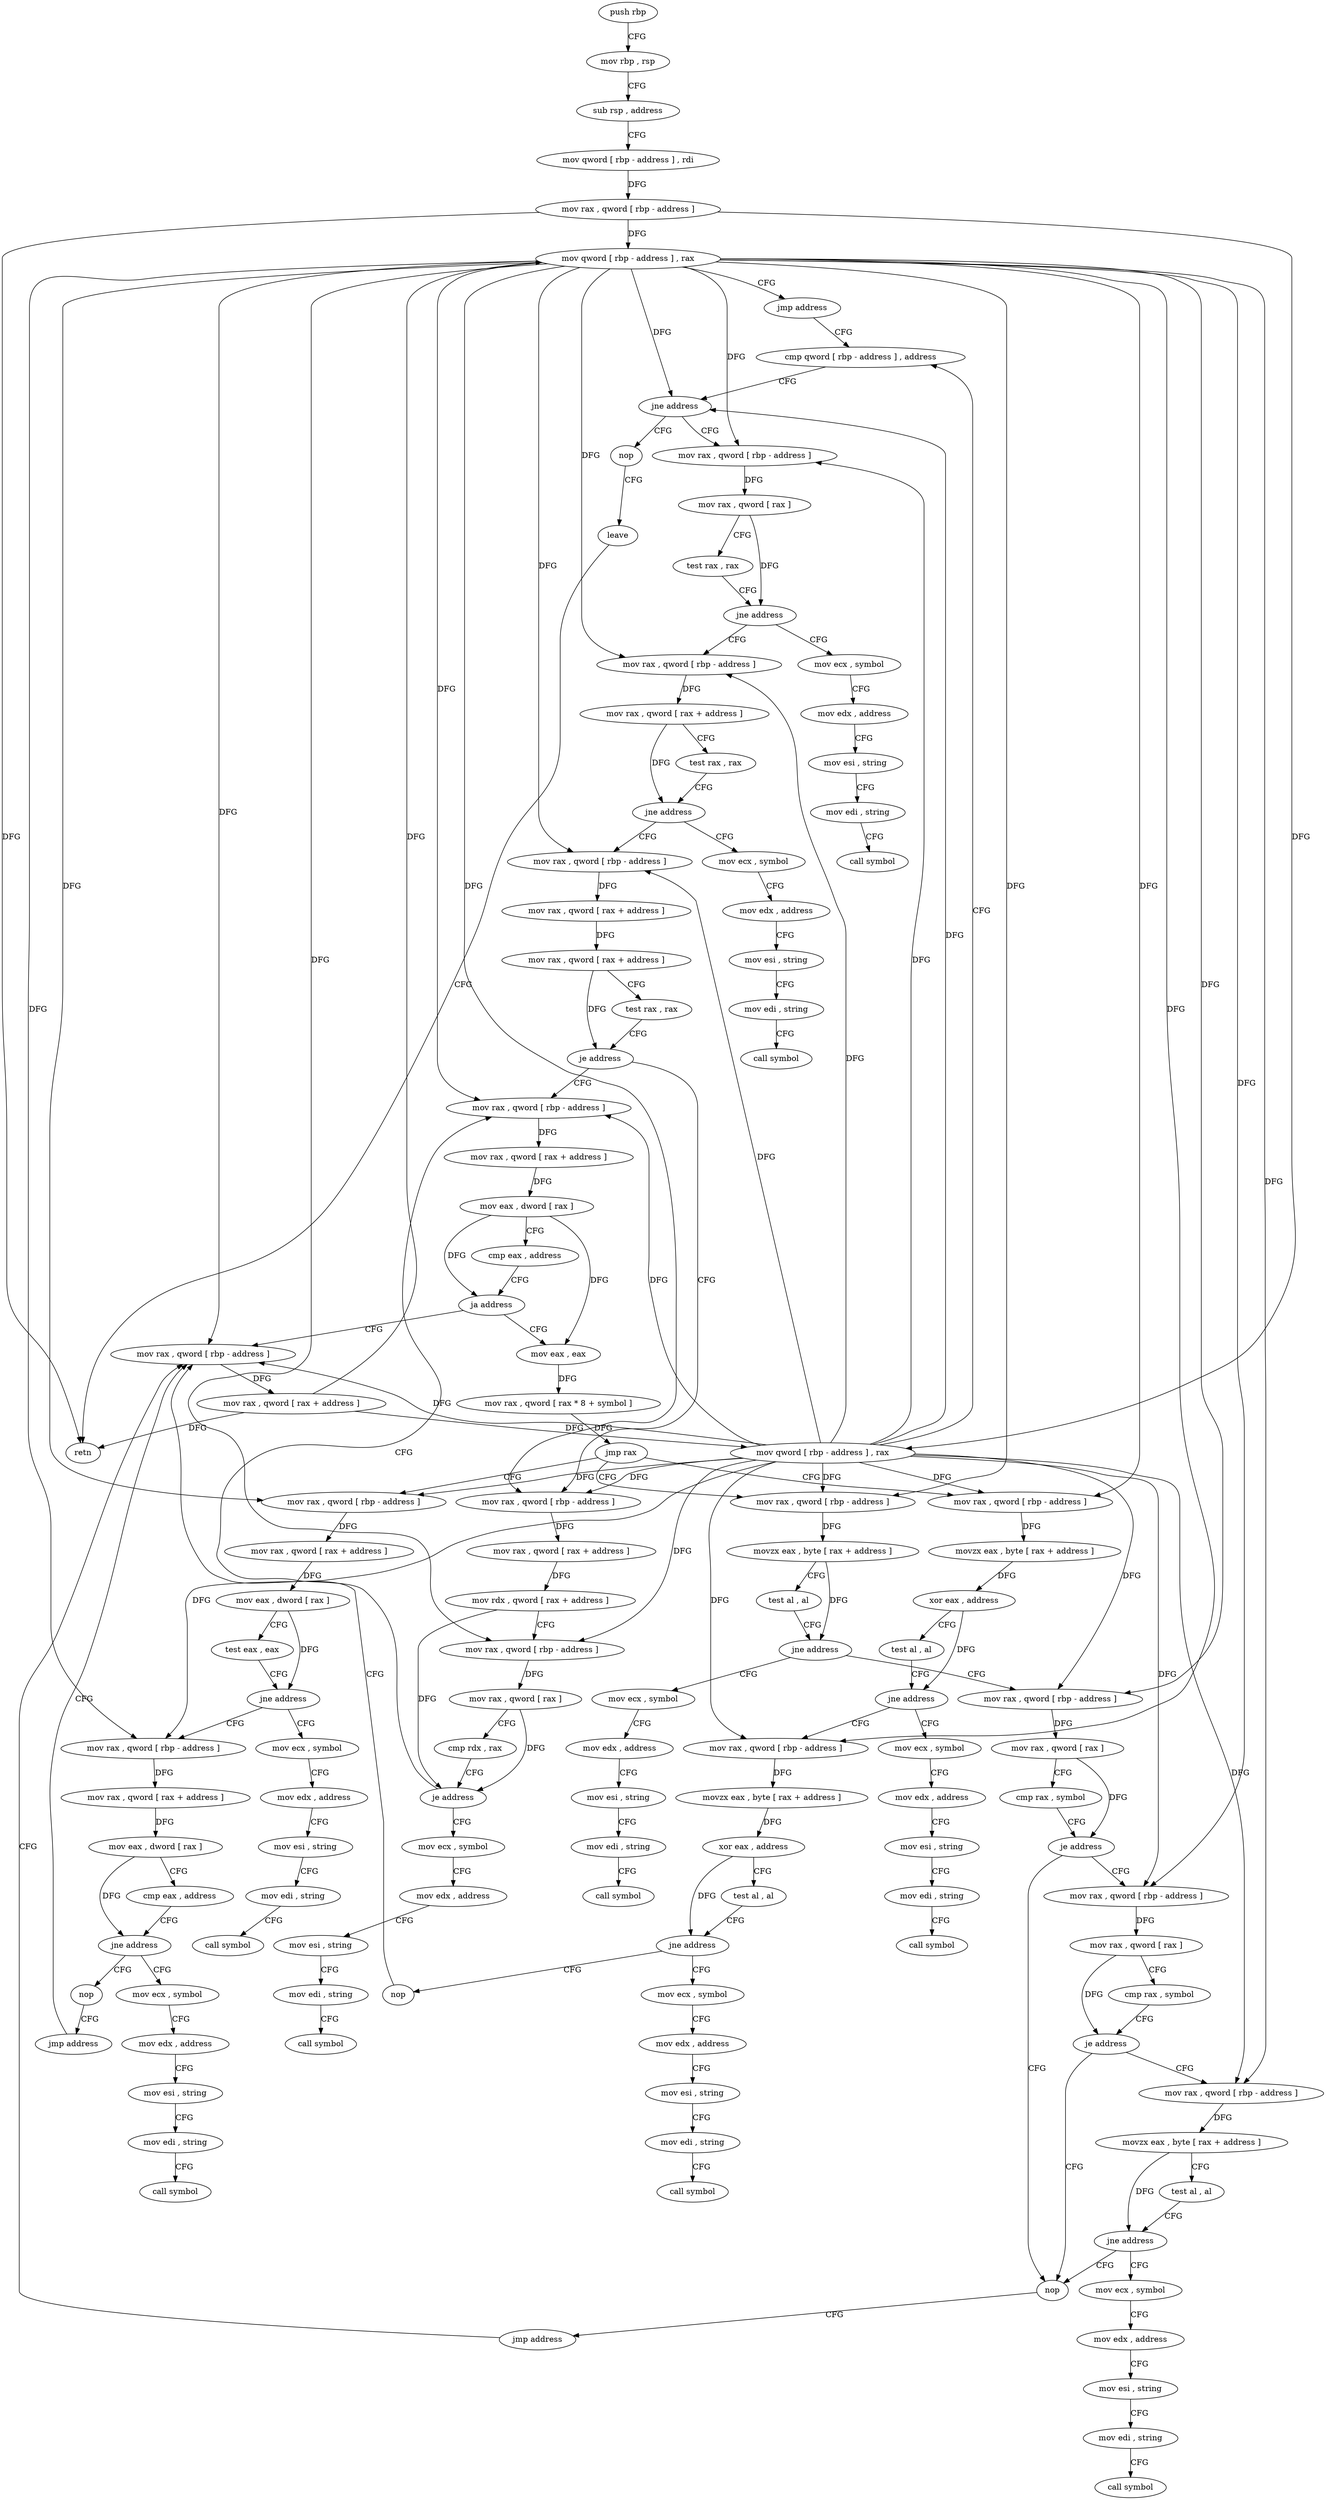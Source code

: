 digraph "func" {
"4222368" [label = "push rbp" ]
"4222369" [label = "mov rbp , rsp" ]
"4222372" [label = "sub rsp , address" ]
"4222376" [label = "mov qword [ rbp - address ] , rdi" ]
"4222380" [label = "mov rax , qword [ rbp - address ]" ]
"4222384" [label = "mov qword [ rbp - address ] , rax" ]
"4222388" [label = "jmp address" ]
"4222876" [label = "cmp qword [ rbp - address ] , address" ]
"4222881" [label = "jne address" ]
"4222393" [label = "mov rax , qword [ rbp - address ]" ]
"4222887" [label = "nop" ]
"4222397" [label = "mov rax , qword [ rax ]" ]
"4222400" [label = "test rax , rax" ]
"4222403" [label = "jne address" ]
"4222430" [label = "mov rax , qword [ rbp - address ]" ]
"4222405" [label = "mov ecx , symbol" ]
"4222888" [label = "leave" ]
"4222889" [label = "retn" ]
"4222434" [label = "mov rax , qword [ rax + address ]" ]
"4222441" [label = "test rax , rax" ]
"4222444" [label = "jne address" ]
"4222471" [label = "mov rax , qword [ rbp - address ]" ]
"4222446" [label = "mov ecx , symbol" ]
"4222410" [label = "mov edx , address" ]
"4222415" [label = "mov esi , string" ]
"4222420" [label = "mov edi , string" ]
"4222425" [label = "call symbol" ]
"4222475" [label = "mov rax , qword [ rax + address ]" ]
"4222482" [label = "mov rax , qword [ rax + address ]" ]
"4222486" [label = "test rax , rax" ]
"4222489" [label = "je address" ]
"4222543" [label = "mov rax , qword [ rbp - address ]" ]
"4222491" [label = "mov rax , qword [ rbp - address ]" ]
"4222451" [label = "mov edx , address" ]
"4222456" [label = "mov esi , string" ]
"4222461" [label = "mov edi , string" ]
"4222466" [label = "call symbol" ]
"4222547" [label = "mov rax , qword [ rax + address ]" ]
"4222554" [label = "mov eax , dword [ rax ]" ]
"4222556" [label = "cmp eax , address" ]
"4222559" [label = "ja address" ]
"4222861" [label = "mov rax , qword [ rbp - address ]" ]
"4222565" [label = "mov eax , eax" ]
"4222495" [label = "mov rax , qword [ rax + address ]" ]
"4222502" [label = "mov rdx , qword [ rax + address ]" ]
"4222506" [label = "mov rax , qword [ rbp - address ]" ]
"4222510" [label = "mov rax , qword [ rax ]" ]
"4222513" [label = "cmp rdx , rax" ]
"4222516" [label = "je address" ]
"4222518" [label = "mov ecx , symbol" ]
"4222865" [label = "mov rax , qword [ rax + address ]" ]
"4222872" [label = "mov qword [ rbp - address ] , rax" ]
"4222567" [label = "mov rax , qword [ rax * 8 + symbol ]" ]
"4222575" [label = "jmp rax" ]
"4222577" [label = "mov rax , qword [ rbp - address ]" ]
"4222666" [label = "mov rax , qword [ rbp - address ]" ]
"4222774" [label = "mov rax , qword [ rbp - address ]" ]
"4222523" [label = "mov edx , address" ]
"4222528" [label = "mov esi , string" ]
"4222533" [label = "mov edi , string" ]
"4222538" [label = "call symbol" ]
"4222581" [label = "mov rax , qword [ rax + address ]" ]
"4222588" [label = "mov eax , dword [ rax ]" ]
"4222590" [label = "test eax , eax" ]
"4222592" [label = "jne address" ]
"4222619" [label = "mov rax , qword [ rbp - address ]" ]
"4222594" [label = "mov ecx , symbol" ]
"4222670" [label = "movzx eax , byte [ rax + address ]" ]
"4222674" [label = "test al , al" ]
"4222676" [label = "jne address" ]
"4222703" [label = "mov rax , qword [ rbp - address ]" ]
"4222678" [label = "mov ecx , symbol" ]
"4222778" [label = "movzx eax , byte [ rax + address ]" ]
"4222782" [label = "xor eax , address" ]
"4222785" [label = "test al , al" ]
"4222787" [label = "jne address" ]
"4222814" [label = "mov rax , qword [ rbp - address ]" ]
"4222789" [label = "mov ecx , symbol" ]
"4222623" [label = "mov rax , qword [ rax + address ]" ]
"4222630" [label = "mov eax , dword [ rax ]" ]
"4222632" [label = "cmp eax , address" ]
"4222635" [label = "jne address" ]
"4222854" [label = "nop" ]
"4222641" [label = "mov ecx , symbol" ]
"4222599" [label = "mov edx , address" ]
"4222604" [label = "mov esi , string" ]
"4222609" [label = "mov edi , string" ]
"4222614" [label = "call symbol" ]
"4222707" [label = "mov rax , qword [ rax ]" ]
"4222710" [label = "cmp rax , symbol" ]
"4222716" [label = "je address" ]
"4222857" [label = "nop" ]
"4222722" [label = "mov rax , qword [ rbp - address ]" ]
"4222683" [label = "mov edx , address" ]
"4222688" [label = "mov esi , string" ]
"4222693" [label = "mov edi , string" ]
"4222698" [label = "call symbol" ]
"4222818" [label = "movzx eax , byte [ rax + address ]" ]
"4222822" [label = "xor eax , address" ]
"4222825" [label = "test al , al" ]
"4222827" [label = "jne address" ]
"4222860" [label = "nop" ]
"4222829" [label = "mov ecx , symbol" ]
"4222794" [label = "mov edx , address" ]
"4222799" [label = "mov esi , string" ]
"4222804" [label = "mov edi , string" ]
"4222809" [label = "call symbol" ]
"4222855" [label = "jmp address" ]
"4222646" [label = "mov edx , address" ]
"4222651" [label = "mov esi , string" ]
"4222656" [label = "mov edi , string" ]
"4222661" [label = "call symbol" ]
"4222858" [label = "jmp address" ]
"4222726" [label = "mov rax , qword [ rax ]" ]
"4222729" [label = "cmp rax , symbol" ]
"4222735" [label = "je address" ]
"4222737" [label = "mov rax , qword [ rbp - address ]" ]
"4222834" [label = "mov edx , address" ]
"4222839" [label = "mov esi , string" ]
"4222844" [label = "mov edi , string" ]
"4222849" [label = "call symbol" ]
"4222741" [label = "movzx eax , byte [ rax + address ]" ]
"4222745" [label = "test al , al" ]
"4222747" [label = "jne address" ]
"4222749" [label = "mov ecx , symbol" ]
"4222754" [label = "mov edx , address" ]
"4222759" [label = "mov esi , string" ]
"4222764" [label = "mov edi , string" ]
"4222769" [label = "call symbol" ]
"4222368" -> "4222369" [ label = "CFG" ]
"4222369" -> "4222372" [ label = "CFG" ]
"4222372" -> "4222376" [ label = "CFG" ]
"4222376" -> "4222380" [ label = "DFG" ]
"4222380" -> "4222384" [ label = "DFG" ]
"4222380" -> "4222889" [ label = "DFG" ]
"4222380" -> "4222872" [ label = "DFG" ]
"4222384" -> "4222388" [ label = "CFG" ]
"4222384" -> "4222881" [ label = "DFG" ]
"4222384" -> "4222393" [ label = "DFG" ]
"4222384" -> "4222430" [ label = "DFG" ]
"4222384" -> "4222471" [ label = "DFG" ]
"4222384" -> "4222543" [ label = "DFG" ]
"4222384" -> "4222491" [ label = "DFG" ]
"4222384" -> "4222506" [ label = "DFG" ]
"4222384" -> "4222861" [ label = "DFG" ]
"4222384" -> "4222577" [ label = "DFG" ]
"4222384" -> "4222666" [ label = "DFG" ]
"4222384" -> "4222774" [ label = "DFG" ]
"4222384" -> "4222619" [ label = "DFG" ]
"4222384" -> "4222703" [ label = "DFG" ]
"4222384" -> "4222814" [ label = "DFG" ]
"4222384" -> "4222722" [ label = "DFG" ]
"4222384" -> "4222737" [ label = "DFG" ]
"4222388" -> "4222876" [ label = "CFG" ]
"4222876" -> "4222881" [ label = "CFG" ]
"4222881" -> "4222393" [ label = "CFG" ]
"4222881" -> "4222887" [ label = "CFG" ]
"4222393" -> "4222397" [ label = "DFG" ]
"4222887" -> "4222888" [ label = "CFG" ]
"4222397" -> "4222400" [ label = "CFG" ]
"4222397" -> "4222403" [ label = "DFG" ]
"4222400" -> "4222403" [ label = "CFG" ]
"4222403" -> "4222430" [ label = "CFG" ]
"4222403" -> "4222405" [ label = "CFG" ]
"4222430" -> "4222434" [ label = "DFG" ]
"4222405" -> "4222410" [ label = "CFG" ]
"4222888" -> "4222889" [ label = "CFG" ]
"4222434" -> "4222441" [ label = "CFG" ]
"4222434" -> "4222444" [ label = "DFG" ]
"4222441" -> "4222444" [ label = "CFG" ]
"4222444" -> "4222471" [ label = "CFG" ]
"4222444" -> "4222446" [ label = "CFG" ]
"4222471" -> "4222475" [ label = "DFG" ]
"4222446" -> "4222451" [ label = "CFG" ]
"4222410" -> "4222415" [ label = "CFG" ]
"4222415" -> "4222420" [ label = "CFG" ]
"4222420" -> "4222425" [ label = "CFG" ]
"4222475" -> "4222482" [ label = "DFG" ]
"4222482" -> "4222486" [ label = "CFG" ]
"4222482" -> "4222489" [ label = "DFG" ]
"4222486" -> "4222489" [ label = "CFG" ]
"4222489" -> "4222543" [ label = "CFG" ]
"4222489" -> "4222491" [ label = "CFG" ]
"4222543" -> "4222547" [ label = "DFG" ]
"4222491" -> "4222495" [ label = "DFG" ]
"4222451" -> "4222456" [ label = "CFG" ]
"4222456" -> "4222461" [ label = "CFG" ]
"4222461" -> "4222466" [ label = "CFG" ]
"4222547" -> "4222554" [ label = "DFG" ]
"4222554" -> "4222556" [ label = "CFG" ]
"4222554" -> "4222559" [ label = "DFG" ]
"4222554" -> "4222565" [ label = "DFG" ]
"4222556" -> "4222559" [ label = "CFG" ]
"4222559" -> "4222861" [ label = "CFG" ]
"4222559" -> "4222565" [ label = "CFG" ]
"4222861" -> "4222865" [ label = "DFG" ]
"4222565" -> "4222567" [ label = "DFG" ]
"4222495" -> "4222502" [ label = "DFG" ]
"4222502" -> "4222506" [ label = "CFG" ]
"4222502" -> "4222516" [ label = "DFG" ]
"4222506" -> "4222510" [ label = "DFG" ]
"4222510" -> "4222513" [ label = "CFG" ]
"4222510" -> "4222516" [ label = "DFG" ]
"4222513" -> "4222516" [ label = "CFG" ]
"4222516" -> "4222543" [ label = "CFG" ]
"4222516" -> "4222518" [ label = "CFG" ]
"4222518" -> "4222523" [ label = "CFG" ]
"4222865" -> "4222872" [ label = "DFG" ]
"4222865" -> "4222384" [ label = "DFG" ]
"4222865" -> "4222889" [ label = "DFG" ]
"4222872" -> "4222876" [ label = "CFG" ]
"4222872" -> "4222881" [ label = "DFG" ]
"4222872" -> "4222393" [ label = "DFG" ]
"4222872" -> "4222430" [ label = "DFG" ]
"4222872" -> "4222471" [ label = "DFG" ]
"4222872" -> "4222543" [ label = "DFG" ]
"4222872" -> "4222491" [ label = "DFG" ]
"4222872" -> "4222506" [ label = "DFG" ]
"4222872" -> "4222861" [ label = "DFG" ]
"4222872" -> "4222577" [ label = "DFG" ]
"4222872" -> "4222666" [ label = "DFG" ]
"4222872" -> "4222774" [ label = "DFG" ]
"4222872" -> "4222619" [ label = "DFG" ]
"4222872" -> "4222703" [ label = "DFG" ]
"4222872" -> "4222814" [ label = "DFG" ]
"4222872" -> "4222722" [ label = "DFG" ]
"4222872" -> "4222737" [ label = "DFG" ]
"4222567" -> "4222575" [ label = "DFG" ]
"4222575" -> "4222577" [ label = "CFG" ]
"4222575" -> "4222666" [ label = "CFG" ]
"4222575" -> "4222774" [ label = "CFG" ]
"4222577" -> "4222581" [ label = "DFG" ]
"4222666" -> "4222670" [ label = "DFG" ]
"4222774" -> "4222778" [ label = "DFG" ]
"4222523" -> "4222528" [ label = "CFG" ]
"4222528" -> "4222533" [ label = "CFG" ]
"4222533" -> "4222538" [ label = "CFG" ]
"4222581" -> "4222588" [ label = "DFG" ]
"4222588" -> "4222590" [ label = "CFG" ]
"4222588" -> "4222592" [ label = "DFG" ]
"4222590" -> "4222592" [ label = "CFG" ]
"4222592" -> "4222619" [ label = "CFG" ]
"4222592" -> "4222594" [ label = "CFG" ]
"4222619" -> "4222623" [ label = "DFG" ]
"4222594" -> "4222599" [ label = "CFG" ]
"4222670" -> "4222674" [ label = "CFG" ]
"4222670" -> "4222676" [ label = "DFG" ]
"4222674" -> "4222676" [ label = "CFG" ]
"4222676" -> "4222703" [ label = "CFG" ]
"4222676" -> "4222678" [ label = "CFG" ]
"4222703" -> "4222707" [ label = "DFG" ]
"4222678" -> "4222683" [ label = "CFG" ]
"4222778" -> "4222782" [ label = "DFG" ]
"4222782" -> "4222785" [ label = "CFG" ]
"4222782" -> "4222787" [ label = "DFG" ]
"4222785" -> "4222787" [ label = "CFG" ]
"4222787" -> "4222814" [ label = "CFG" ]
"4222787" -> "4222789" [ label = "CFG" ]
"4222814" -> "4222818" [ label = "DFG" ]
"4222789" -> "4222794" [ label = "CFG" ]
"4222623" -> "4222630" [ label = "DFG" ]
"4222630" -> "4222632" [ label = "CFG" ]
"4222630" -> "4222635" [ label = "DFG" ]
"4222632" -> "4222635" [ label = "CFG" ]
"4222635" -> "4222854" [ label = "CFG" ]
"4222635" -> "4222641" [ label = "CFG" ]
"4222854" -> "4222855" [ label = "CFG" ]
"4222641" -> "4222646" [ label = "CFG" ]
"4222599" -> "4222604" [ label = "CFG" ]
"4222604" -> "4222609" [ label = "CFG" ]
"4222609" -> "4222614" [ label = "CFG" ]
"4222707" -> "4222710" [ label = "CFG" ]
"4222707" -> "4222716" [ label = "DFG" ]
"4222710" -> "4222716" [ label = "CFG" ]
"4222716" -> "4222857" [ label = "CFG" ]
"4222716" -> "4222722" [ label = "CFG" ]
"4222857" -> "4222858" [ label = "CFG" ]
"4222722" -> "4222726" [ label = "DFG" ]
"4222683" -> "4222688" [ label = "CFG" ]
"4222688" -> "4222693" [ label = "CFG" ]
"4222693" -> "4222698" [ label = "CFG" ]
"4222818" -> "4222822" [ label = "DFG" ]
"4222822" -> "4222825" [ label = "CFG" ]
"4222822" -> "4222827" [ label = "DFG" ]
"4222825" -> "4222827" [ label = "CFG" ]
"4222827" -> "4222860" [ label = "CFG" ]
"4222827" -> "4222829" [ label = "CFG" ]
"4222860" -> "4222861" [ label = "CFG" ]
"4222829" -> "4222834" [ label = "CFG" ]
"4222794" -> "4222799" [ label = "CFG" ]
"4222799" -> "4222804" [ label = "CFG" ]
"4222804" -> "4222809" [ label = "CFG" ]
"4222855" -> "4222861" [ label = "CFG" ]
"4222646" -> "4222651" [ label = "CFG" ]
"4222651" -> "4222656" [ label = "CFG" ]
"4222656" -> "4222661" [ label = "CFG" ]
"4222858" -> "4222861" [ label = "CFG" ]
"4222726" -> "4222729" [ label = "CFG" ]
"4222726" -> "4222735" [ label = "DFG" ]
"4222729" -> "4222735" [ label = "CFG" ]
"4222735" -> "4222857" [ label = "CFG" ]
"4222735" -> "4222737" [ label = "CFG" ]
"4222737" -> "4222741" [ label = "DFG" ]
"4222834" -> "4222839" [ label = "CFG" ]
"4222839" -> "4222844" [ label = "CFG" ]
"4222844" -> "4222849" [ label = "CFG" ]
"4222741" -> "4222745" [ label = "CFG" ]
"4222741" -> "4222747" [ label = "DFG" ]
"4222745" -> "4222747" [ label = "CFG" ]
"4222747" -> "4222857" [ label = "CFG" ]
"4222747" -> "4222749" [ label = "CFG" ]
"4222749" -> "4222754" [ label = "CFG" ]
"4222754" -> "4222759" [ label = "CFG" ]
"4222759" -> "4222764" [ label = "CFG" ]
"4222764" -> "4222769" [ label = "CFG" ]
}
